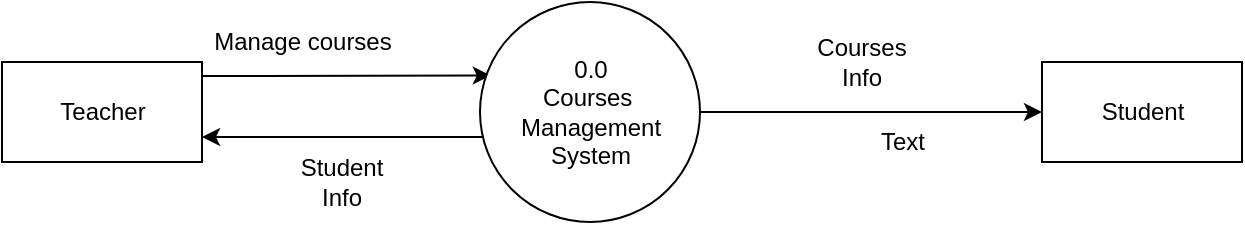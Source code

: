 <mxfile version="14.7.7" type="github">
  <diagram id="7nU1eIY9QLICu4B9qE_H" name="Page-1">
    <mxGraphModel dx="849" dy="433" grid="1" gridSize="10" guides="1" tooltips="1" connect="1" arrows="1" fold="1" page="1" pageScale="1" pageWidth="827" pageHeight="1169" math="0" shadow="0">
      <root>
        <mxCell id="0" />
        <mxCell id="1" parent="0" />
        <mxCell id="Y9fj9it7RLVxMw9HlYQP-4" style="edgeStyle=orthogonalEdgeStyle;rounded=0;orthogonalLoop=1;jettySize=auto;html=1;entryX=0.049;entryY=0.334;entryDx=0;entryDy=0;entryPerimeter=0;" edge="1" parent="1" source="vdwOX1-9iGupVlLqCvTR-1" target="vdwOX1-9iGupVlLqCvTR-3">
          <mxGeometry relative="1" as="geometry">
            <mxPoint x="358" y="138" as="targetPoint" />
            <Array as="points">
              <mxPoint x="250" y="137" />
              <mxPoint x="250" y="137" />
            </Array>
          </mxGeometry>
        </mxCell>
        <mxCell id="vdwOX1-9iGupVlLqCvTR-1" value="Teacher" style="html=1;dashed=0;whitespace=wrap;" parent="1" vertex="1">
          <mxGeometry x="120" y="130" width="100" height="50" as="geometry" />
        </mxCell>
        <mxCell id="vdwOX1-9iGupVlLqCvTR-2" value="Student" style="html=1;dashed=0;whitespace=wrap;" parent="1" vertex="1">
          <mxGeometry x="640" y="130" width="100" height="50" as="geometry" />
        </mxCell>
        <mxCell id="Y9fj9it7RLVxMw9HlYQP-3" style="edgeStyle=orthogonalEdgeStyle;rounded=0;orthogonalLoop=1;jettySize=auto;html=1;entryX=1;entryY=0.75;entryDx=0;entryDy=0;" edge="1" parent="1" source="vdwOX1-9iGupVlLqCvTR-3" target="vdwOX1-9iGupVlLqCvTR-1">
          <mxGeometry relative="1" as="geometry">
            <mxPoint x="220" y="171" as="targetPoint" />
            <Array as="points">
              <mxPoint x="230" y="168" />
            </Array>
          </mxGeometry>
        </mxCell>
        <mxCell id="Y9fj9it7RLVxMw9HlYQP-9" style="edgeStyle=orthogonalEdgeStyle;rounded=0;orthogonalLoop=1;jettySize=auto;html=1;exitX=1;exitY=0.5;exitDx=0;exitDy=0;entryX=0;entryY=0.5;entryDx=0;entryDy=0;" edge="1" parent="1" source="vdwOX1-9iGupVlLqCvTR-3" target="vdwOX1-9iGupVlLqCvTR-2">
          <mxGeometry relative="1" as="geometry" />
        </mxCell>
        <mxCell id="vdwOX1-9iGupVlLqCvTR-3" value="0.0&lt;br&gt;Courses&amp;nbsp;&lt;br&gt;Management&lt;br&gt;System" style="shape=ellipse;html=1;dashed=0;whitespace=wrap;aspect=fixed;perimeter=ellipsePerimeter;" parent="1" vertex="1">
          <mxGeometry x="359" y="100" width="110" height="110" as="geometry" />
        </mxCell>
        <mxCell id="Y9fj9it7RLVxMw9HlYQP-2" value="Manage courses" style="text;html=1;align=center;verticalAlign=middle;resizable=0;points=[];autosize=1;strokeColor=none;" vertex="1" parent="1">
          <mxGeometry x="220" y="110" width="100" height="20" as="geometry" />
        </mxCell>
        <mxCell id="Y9fj9it7RLVxMw9HlYQP-8" value="Student Info&lt;br&gt;" style="text;html=1;strokeColor=none;fillColor=none;align=center;verticalAlign=middle;whiteSpace=wrap;rounded=0;" vertex="1" parent="1">
          <mxGeometry x="270" y="180" width="40" height="20" as="geometry" />
        </mxCell>
        <mxCell id="Y9fj9it7RLVxMw9HlYQP-10" value="Courses Info&lt;br&gt;" style="text;html=1;strokeColor=none;fillColor=none;align=center;verticalAlign=middle;whiteSpace=wrap;rounded=0;" vertex="1" parent="1">
          <mxGeometry x="530" y="120" width="40" height="20" as="geometry" />
        </mxCell>
        <mxCell id="Y9fj9it7RLVxMw9HlYQP-11" value="Text" style="text;html=1;align=center;verticalAlign=middle;resizable=0;points=[];autosize=1;strokeColor=none;" vertex="1" parent="1">
          <mxGeometry x="550" y="160" width="40" height="20" as="geometry" />
        </mxCell>
      </root>
    </mxGraphModel>
  </diagram>
</mxfile>
